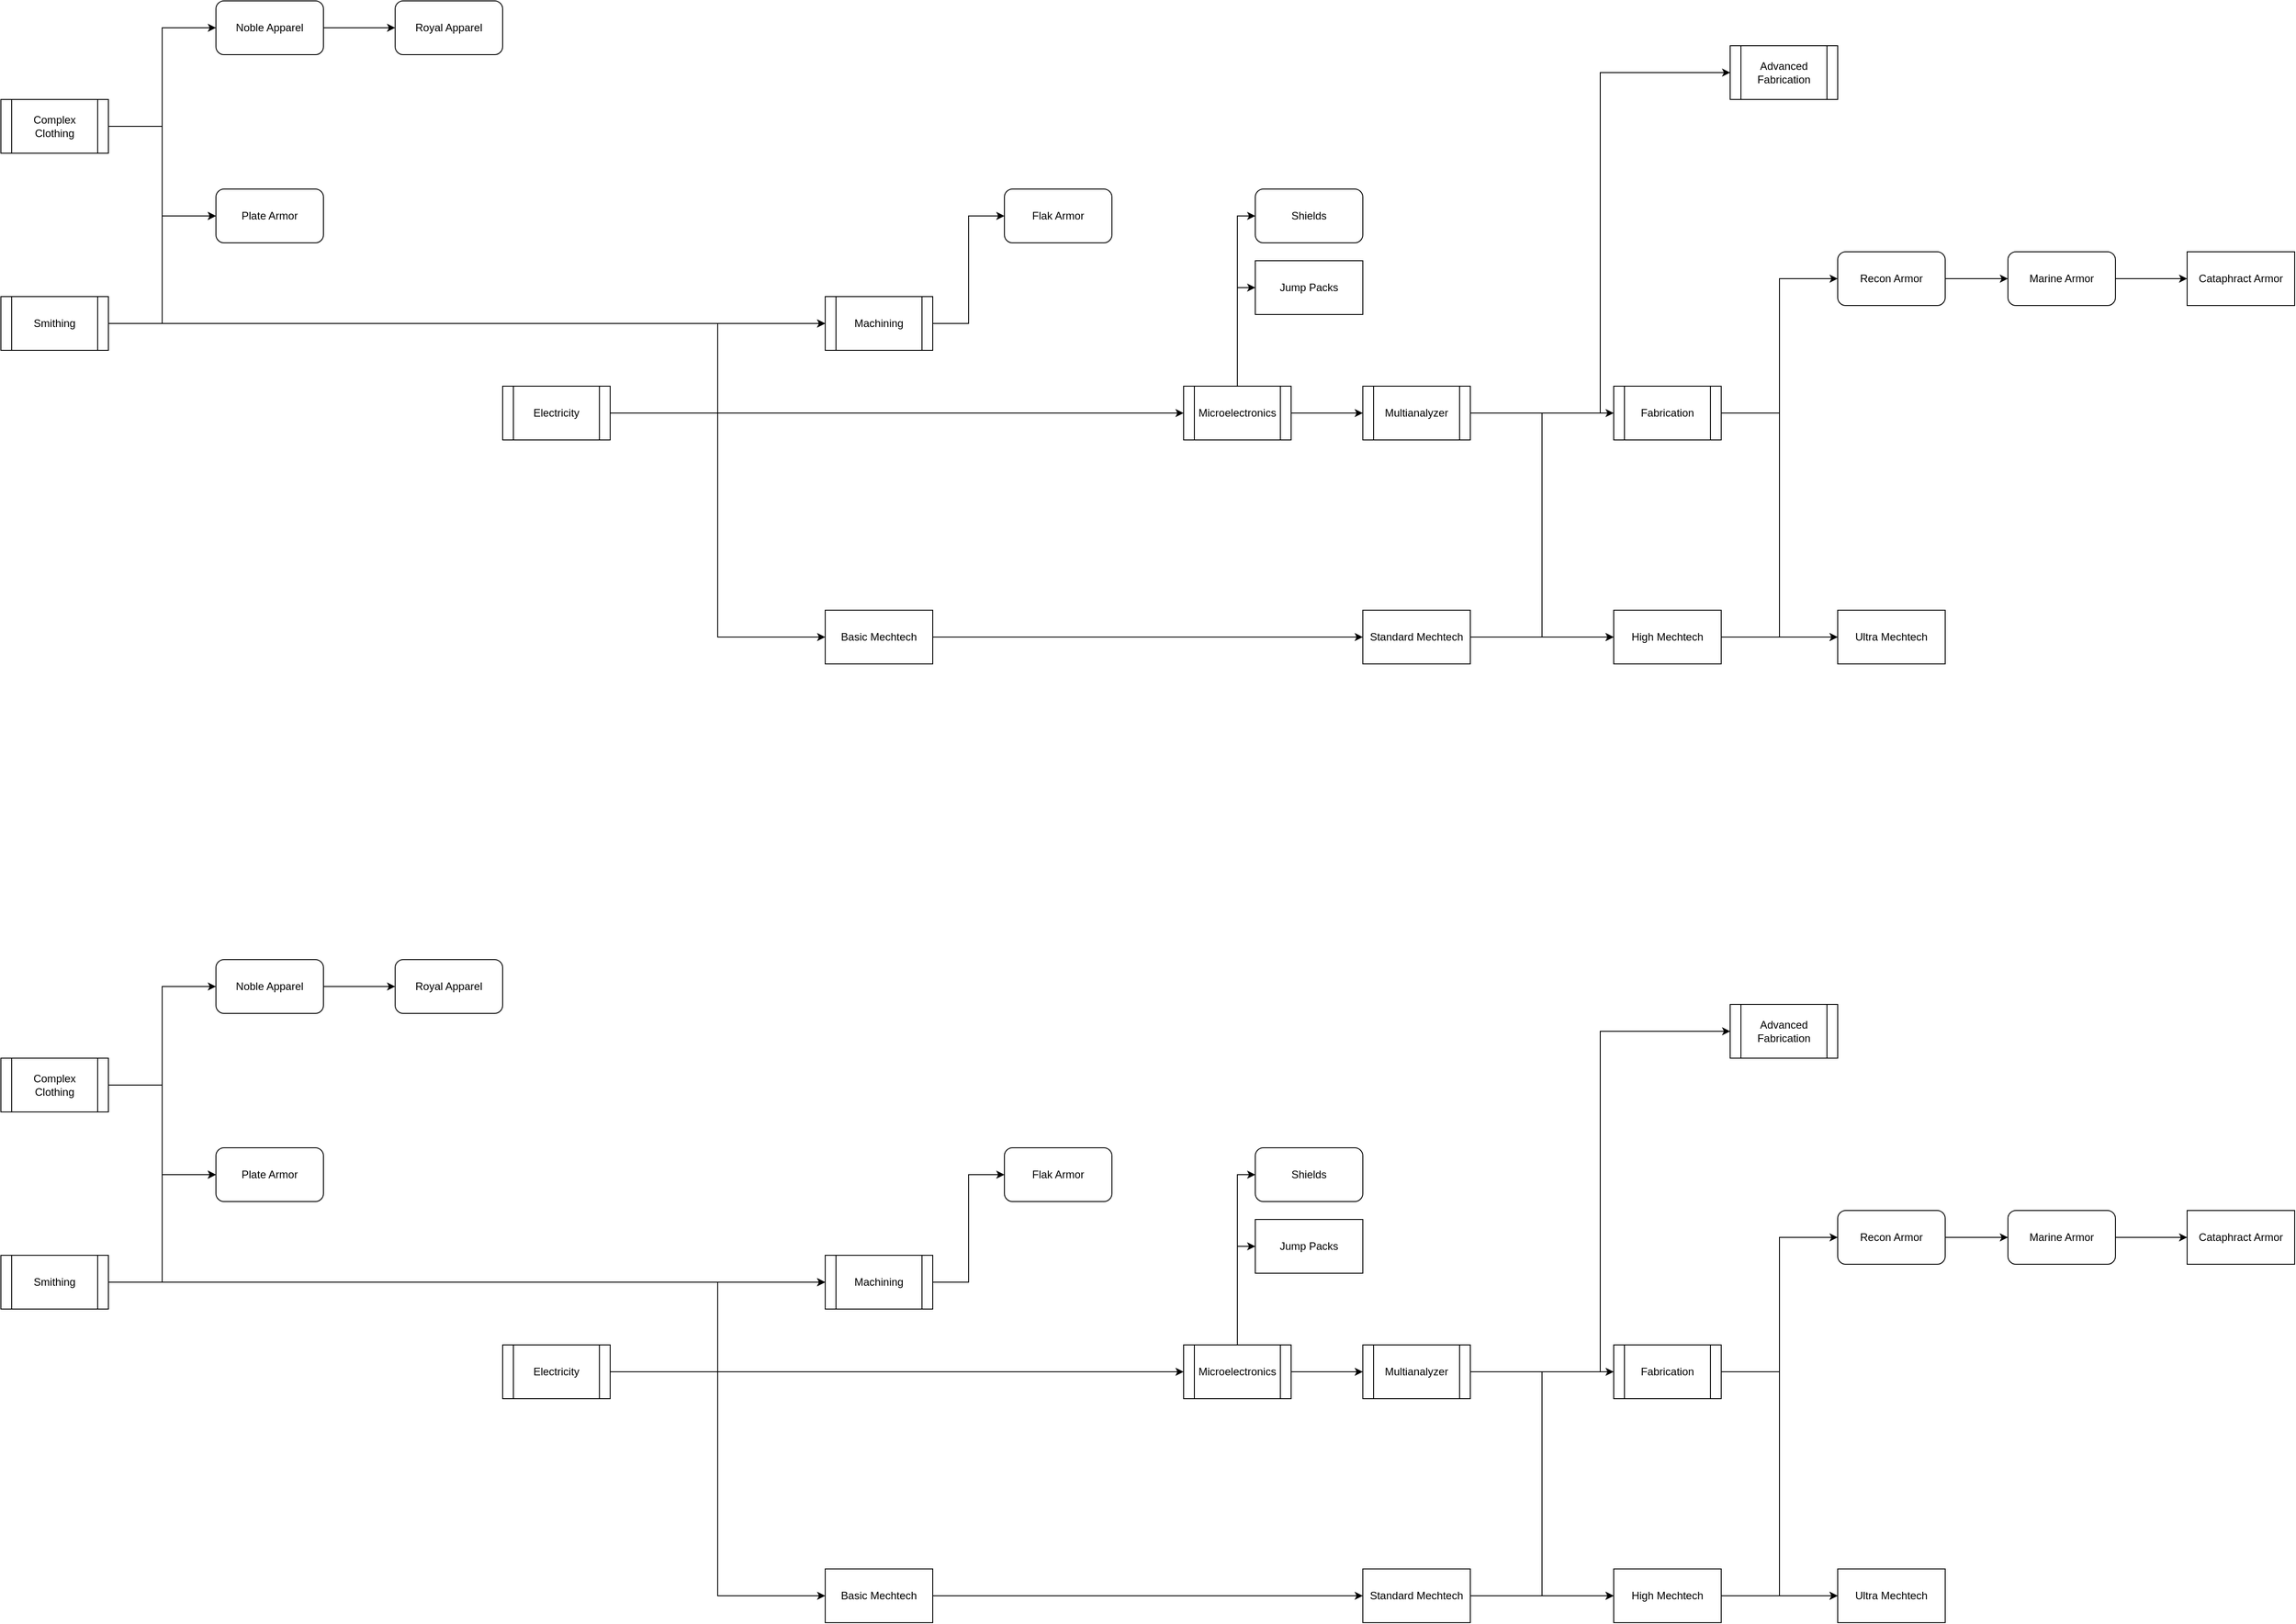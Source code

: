 <mxfile version="21.3.7" type="github">
  <diagram name="Page-1" id="KWzewiNtHVKbTdVzmJEv">
    <mxGraphModel dx="2168" dy="1237" grid="1" gridSize="10" guides="1" tooltips="1" connect="1" arrows="1" fold="1" page="1" pageScale="1" pageWidth="1100" pageHeight="850" math="0" shadow="0">
      <root>
        <mxCell id="0" />
        <mxCell id="1" parent="0" />
        <mxCell id="T8RAS-Kf2fngKEUCqmms-8" style="edgeStyle=orthogonalEdgeStyle;rounded=0;orthogonalLoop=1;jettySize=auto;html=1;exitX=1;exitY=0.5;exitDx=0;exitDy=0;entryX=0;entryY=0.5;entryDx=0;entryDy=0;" edge="1" parent="1" source="T8RAS-Kf2fngKEUCqmms-1" target="T8RAS-Kf2fngKEUCqmms-4">
          <mxGeometry relative="1" as="geometry" />
        </mxCell>
        <mxCell id="T8RAS-Kf2fngKEUCqmms-10" style="edgeStyle=orthogonalEdgeStyle;rounded=0;orthogonalLoop=1;jettySize=auto;html=1;exitX=1;exitY=0.5;exitDx=0;exitDy=0;entryX=0;entryY=0.5;entryDx=0;entryDy=0;" edge="1" parent="1" source="T8RAS-Kf2fngKEUCqmms-1" target="T8RAS-Kf2fngKEUCqmms-3">
          <mxGeometry relative="1" as="geometry" />
        </mxCell>
        <mxCell id="T8RAS-Kf2fngKEUCqmms-1" value="&lt;div&gt;Complex Clothing&lt;/div&gt;" style="shape=process;whiteSpace=wrap;html=1;backgroundOutline=1;" vertex="1" parent="1">
          <mxGeometry x="160" y="260" width="120" height="60" as="geometry" />
        </mxCell>
        <mxCell id="T8RAS-Kf2fngKEUCqmms-11" style="edgeStyle=orthogonalEdgeStyle;rounded=0;orthogonalLoop=1;jettySize=auto;html=1;exitX=1;exitY=0.5;exitDx=0;exitDy=0;entryX=0;entryY=0.5;entryDx=0;entryDy=0;" edge="1" parent="1" source="T8RAS-Kf2fngKEUCqmms-2" target="T8RAS-Kf2fngKEUCqmms-3">
          <mxGeometry relative="1" as="geometry" />
        </mxCell>
        <mxCell id="T8RAS-Kf2fngKEUCqmms-15" style="edgeStyle=orthogonalEdgeStyle;rounded=0;orthogonalLoop=1;jettySize=auto;html=1;exitX=1;exitY=0.5;exitDx=0;exitDy=0;entryX=0;entryY=0.5;entryDx=0;entryDy=0;" edge="1" parent="1" source="T8RAS-Kf2fngKEUCqmms-2" target="T8RAS-Kf2fngKEUCqmms-13">
          <mxGeometry relative="1" as="geometry" />
        </mxCell>
        <mxCell id="T8RAS-Kf2fngKEUCqmms-2" value="Smithing" style="shape=process;whiteSpace=wrap;html=1;backgroundOutline=1;" vertex="1" parent="1">
          <mxGeometry x="160" y="480" width="120" height="60" as="geometry" />
        </mxCell>
        <mxCell id="T8RAS-Kf2fngKEUCqmms-3" value="Plate Armor" style="rounded=1;whiteSpace=wrap;html=1;" vertex="1" parent="1">
          <mxGeometry x="400" y="360" width="120" height="60" as="geometry" />
        </mxCell>
        <mxCell id="T8RAS-Kf2fngKEUCqmms-9" style="edgeStyle=orthogonalEdgeStyle;rounded=0;orthogonalLoop=1;jettySize=auto;html=1;exitX=1;exitY=0.5;exitDx=0;exitDy=0;entryX=0;entryY=0.5;entryDx=0;entryDy=0;" edge="1" parent="1" source="T8RAS-Kf2fngKEUCqmms-4" target="T8RAS-Kf2fngKEUCqmms-5">
          <mxGeometry relative="1" as="geometry" />
        </mxCell>
        <mxCell id="T8RAS-Kf2fngKEUCqmms-4" value="&lt;div&gt;Noble Apparel&lt;/div&gt;" style="rounded=1;whiteSpace=wrap;html=1;" vertex="1" parent="1">
          <mxGeometry x="400" y="150" width="120" height="60" as="geometry" />
        </mxCell>
        <mxCell id="T8RAS-Kf2fngKEUCqmms-5" value="Royal Apparel" style="rounded=1;whiteSpace=wrap;html=1;" vertex="1" parent="1">
          <mxGeometry x="600" y="150" width="120" height="60" as="geometry" />
        </mxCell>
        <mxCell id="T8RAS-Kf2fngKEUCqmms-16" style="edgeStyle=orthogonalEdgeStyle;rounded=0;orthogonalLoop=1;jettySize=auto;html=1;exitX=1;exitY=0.5;exitDx=0;exitDy=0;entryX=0;entryY=0.5;entryDx=0;entryDy=0;" edge="1" parent="1" source="T8RAS-Kf2fngKEUCqmms-12" target="T8RAS-Kf2fngKEUCqmms-13">
          <mxGeometry relative="1" as="geometry">
            <mxPoint x="970" y="589.667" as="targetPoint" />
          </mxGeometry>
        </mxCell>
        <mxCell id="T8RAS-Kf2fngKEUCqmms-24" style="edgeStyle=orthogonalEdgeStyle;rounded=0;orthogonalLoop=1;jettySize=auto;html=1;exitX=1;exitY=0.5;exitDx=0;exitDy=0;entryX=0;entryY=0.5;entryDx=0;entryDy=0;" edge="1" parent="1" source="T8RAS-Kf2fngKEUCqmms-12" target="T8RAS-Kf2fngKEUCqmms-20">
          <mxGeometry relative="1" as="geometry" />
        </mxCell>
        <mxCell id="T8RAS-Kf2fngKEUCqmms-35" style="edgeStyle=orthogonalEdgeStyle;rounded=0;orthogonalLoop=1;jettySize=auto;html=1;exitX=1;exitY=0.5;exitDx=0;exitDy=0;entryX=0;entryY=0.5;entryDx=0;entryDy=0;" edge="1" parent="1" source="T8RAS-Kf2fngKEUCqmms-12" target="T8RAS-Kf2fngKEUCqmms-34">
          <mxGeometry relative="1" as="geometry" />
        </mxCell>
        <mxCell id="T8RAS-Kf2fngKEUCqmms-12" value="Electricity" style="shape=process;whiteSpace=wrap;html=1;backgroundOutline=1;" vertex="1" parent="1">
          <mxGeometry x="720" y="580" width="120" height="60" as="geometry" />
        </mxCell>
        <mxCell id="T8RAS-Kf2fngKEUCqmms-19" style="edgeStyle=orthogonalEdgeStyle;rounded=0;orthogonalLoop=1;jettySize=auto;html=1;exitX=1;exitY=0.5;exitDx=0;exitDy=0;entryX=0;entryY=0.5;entryDx=0;entryDy=0;" edge="1" parent="1" source="T8RAS-Kf2fngKEUCqmms-13" target="T8RAS-Kf2fngKEUCqmms-17">
          <mxGeometry relative="1" as="geometry" />
        </mxCell>
        <mxCell id="T8RAS-Kf2fngKEUCqmms-13" value="Machining" style="shape=process;whiteSpace=wrap;html=1;backgroundOutline=1;" vertex="1" parent="1">
          <mxGeometry x="1080" y="480" width="120" height="60" as="geometry" />
        </mxCell>
        <mxCell id="T8RAS-Kf2fngKEUCqmms-17" value="Flak Armor" style="rounded=1;whiteSpace=wrap;html=1;" vertex="1" parent="1">
          <mxGeometry x="1280" y="360" width="120" height="60" as="geometry" />
        </mxCell>
        <mxCell id="T8RAS-Kf2fngKEUCqmms-25" style="edgeStyle=orthogonalEdgeStyle;rounded=0;orthogonalLoop=1;jettySize=auto;html=1;exitX=1;exitY=0.5;exitDx=0;exitDy=0;entryX=0;entryY=0.5;entryDx=0;entryDy=0;" edge="1" parent="1" source="T8RAS-Kf2fngKEUCqmms-20" target="T8RAS-Kf2fngKEUCqmms-21">
          <mxGeometry relative="1" as="geometry" />
        </mxCell>
        <mxCell id="T8RAS-Kf2fngKEUCqmms-30" style="edgeStyle=orthogonalEdgeStyle;rounded=0;orthogonalLoop=1;jettySize=auto;html=1;exitX=0.5;exitY=0;exitDx=0;exitDy=0;entryX=0;entryY=0.5;entryDx=0;entryDy=0;" edge="1" parent="1" source="T8RAS-Kf2fngKEUCqmms-20" target="T8RAS-Kf2fngKEUCqmms-29">
          <mxGeometry relative="1" as="geometry" />
        </mxCell>
        <mxCell id="T8RAS-Kf2fngKEUCqmms-32" style="edgeStyle=orthogonalEdgeStyle;rounded=0;orthogonalLoop=1;jettySize=auto;html=1;exitX=0.5;exitY=0;exitDx=0;exitDy=0;entryX=0;entryY=0.5;entryDx=0;entryDy=0;" edge="1" parent="1" source="T8RAS-Kf2fngKEUCqmms-20" target="T8RAS-Kf2fngKEUCqmms-31">
          <mxGeometry relative="1" as="geometry" />
        </mxCell>
        <mxCell id="T8RAS-Kf2fngKEUCqmms-20" value="Microelectronics" style="shape=process;whiteSpace=wrap;html=1;backgroundOutline=1;" vertex="1" parent="1">
          <mxGeometry x="1480" y="580" width="120" height="60" as="geometry" />
        </mxCell>
        <mxCell id="T8RAS-Kf2fngKEUCqmms-26" style="edgeStyle=orthogonalEdgeStyle;rounded=0;orthogonalLoop=1;jettySize=auto;html=1;exitX=1;exitY=0.5;exitDx=0;exitDy=0;entryX=0;entryY=0.5;entryDx=0;entryDy=0;" edge="1" parent="1" source="T8RAS-Kf2fngKEUCqmms-21" target="T8RAS-Kf2fngKEUCqmms-22">
          <mxGeometry relative="1" as="geometry" />
        </mxCell>
        <mxCell id="T8RAS-Kf2fngKEUCqmms-28" style="edgeStyle=orthogonalEdgeStyle;rounded=0;orthogonalLoop=1;jettySize=auto;html=1;exitX=1;exitY=0.5;exitDx=0;exitDy=0;entryX=0;entryY=0.5;entryDx=0;entryDy=0;" edge="1" parent="1" source="T8RAS-Kf2fngKEUCqmms-21" target="T8RAS-Kf2fngKEUCqmms-27">
          <mxGeometry relative="1" as="geometry" />
        </mxCell>
        <mxCell id="T8RAS-Kf2fngKEUCqmms-42" style="edgeStyle=orthogonalEdgeStyle;rounded=0;orthogonalLoop=1;jettySize=auto;html=1;exitX=1;exitY=0.5;exitDx=0;exitDy=0;entryX=0;entryY=0.5;entryDx=0;entryDy=0;" edge="1" parent="1" source="T8RAS-Kf2fngKEUCqmms-21" target="T8RAS-Kf2fngKEUCqmms-38">
          <mxGeometry relative="1" as="geometry" />
        </mxCell>
        <mxCell id="T8RAS-Kf2fngKEUCqmms-21" value="Multianalyzer" style="shape=process;whiteSpace=wrap;html=1;backgroundOutline=1;" vertex="1" parent="1">
          <mxGeometry x="1680" y="580" width="120" height="60" as="geometry" />
        </mxCell>
        <mxCell id="T8RAS-Kf2fngKEUCqmms-43" style="edgeStyle=orthogonalEdgeStyle;rounded=0;orthogonalLoop=1;jettySize=auto;html=1;exitX=1;exitY=0.5;exitDx=0;exitDy=0;entryX=0;entryY=0.5;entryDx=0;entryDy=0;" edge="1" parent="1" source="T8RAS-Kf2fngKEUCqmms-22" target="T8RAS-Kf2fngKEUCqmms-39">
          <mxGeometry relative="1" as="geometry" />
        </mxCell>
        <mxCell id="T8RAS-Kf2fngKEUCqmms-47" style="edgeStyle=orthogonalEdgeStyle;rounded=0;orthogonalLoop=1;jettySize=auto;html=1;exitX=1;exitY=0.5;exitDx=0;exitDy=0;entryX=0;entryY=0.5;entryDx=0;entryDy=0;" edge="1" parent="1" source="T8RAS-Kf2fngKEUCqmms-22" target="T8RAS-Kf2fngKEUCqmms-44">
          <mxGeometry relative="1" as="geometry" />
        </mxCell>
        <mxCell id="T8RAS-Kf2fngKEUCqmms-22" value="Fabrication" style="shape=process;whiteSpace=wrap;html=1;backgroundOutline=1;" vertex="1" parent="1">
          <mxGeometry x="1960" y="580" width="120" height="60" as="geometry" />
        </mxCell>
        <mxCell id="T8RAS-Kf2fngKEUCqmms-27" value="&lt;div&gt;Advanced Fabrication&lt;/div&gt;" style="shape=process;whiteSpace=wrap;html=1;backgroundOutline=1;" vertex="1" parent="1">
          <mxGeometry x="2090" y="200" width="120" height="60" as="geometry" />
        </mxCell>
        <mxCell id="T8RAS-Kf2fngKEUCqmms-29" value="&lt;div&gt;Shields&lt;/div&gt;" style="rounded=1;whiteSpace=wrap;html=1;" vertex="1" parent="1">
          <mxGeometry x="1560" y="360" width="120" height="60" as="geometry" />
        </mxCell>
        <mxCell id="T8RAS-Kf2fngKEUCqmms-31" value="Jump Packs" style="rounded=0;whiteSpace=wrap;html=1;" vertex="1" parent="1">
          <mxGeometry x="1560" y="440" width="120" height="60" as="geometry" />
        </mxCell>
        <mxCell id="T8RAS-Kf2fngKEUCqmms-40" style="edgeStyle=orthogonalEdgeStyle;rounded=0;orthogonalLoop=1;jettySize=auto;html=1;exitX=1;exitY=0.5;exitDx=0;exitDy=0;entryX=0;entryY=0.5;entryDx=0;entryDy=0;" edge="1" parent="1" source="T8RAS-Kf2fngKEUCqmms-33" target="T8RAS-Kf2fngKEUCqmms-38">
          <mxGeometry relative="1" as="geometry" />
        </mxCell>
        <mxCell id="T8RAS-Kf2fngKEUCqmms-33" value="Standard Mechtech" style="rounded=0;whiteSpace=wrap;html=1;" vertex="1" parent="1">
          <mxGeometry x="1680" y="830" width="120" height="60" as="geometry" />
        </mxCell>
        <mxCell id="T8RAS-Kf2fngKEUCqmms-36" style="edgeStyle=orthogonalEdgeStyle;rounded=0;orthogonalLoop=1;jettySize=auto;html=1;exitX=1;exitY=0.5;exitDx=0;exitDy=0;" edge="1" parent="1" source="T8RAS-Kf2fngKEUCqmms-34" target="T8RAS-Kf2fngKEUCqmms-33">
          <mxGeometry relative="1" as="geometry" />
        </mxCell>
        <mxCell id="T8RAS-Kf2fngKEUCqmms-34" value="Basic Mechtech" style="rounded=0;whiteSpace=wrap;html=1;" vertex="1" parent="1">
          <mxGeometry x="1080" y="830" width="120" height="60" as="geometry" />
        </mxCell>
        <mxCell id="T8RAS-Kf2fngKEUCqmms-41" style="edgeStyle=orthogonalEdgeStyle;rounded=0;orthogonalLoop=1;jettySize=auto;html=1;exitX=1;exitY=0.5;exitDx=0;exitDy=0;entryX=0;entryY=0.5;entryDx=0;entryDy=0;" edge="1" parent="1" source="T8RAS-Kf2fngKEUCqmms-38" target="T8RAS-Kf2fngKEUCqmms-39">
          <mxGeometry relative="1" as="geometry" />
        </mxCell>
        <mxCell id="T8RAS-Kf2fngKEUCqmms-38" value="High Mechtech" style="rounded=0;whiteSpace=wrap;html=1;" vertex="1" parent="1">
          <mxGeometry x="1960" y="830" width="120" height="60" as="geometry" />
        </mxCell>
        <mxCell id="T8RAS-Kf2fngKEUCqmms-39" value="Ultra Mechtech" style="rounded=0;whiteSpace=wrap;html=1;" vertex="1" parent="1">
          <mxGeometry x="2210" y="830" width="120" height="60" as="geometry" />
        </mxCell>
        <mxCell id="T8RAS-Kf2fngKEUCqmms-48" style="edgeStyle=orthogonalEdgeStyle;rounded=0;orthogonalLoop=1;jettySize=auto;html=1;exitX=1;exitY=0.5;exitDx=0;exitDy=0;entryX=0;entryY=0.5;entryDx=0;entryDy=0;" edge="1" parent="1" source="T8RAS-Kf2fngKEUCqmms-44" target="T8RAS-Kf2fngKEUCqmms-45">
          <mxGeometry relative="1" as="geometry" />
        </mxCell>
        <mxCell id="T8RAS-Kf2fngKEUCqmms-44" value="Recon Armor" style="rounded=1;whiteSpace=wrap;html=1;" vertex="1" parent="1">
          <mxGeometry x="2210" y="430" width="120" height="60" as="geometry" />
        </mxCell>
        <mxCell id="T8RAS-Kf2fngKEUCqmms-49" style="edgeStyle=orthogonalEdgeStyle;rounded=0;orthogonalLoop=1;jettySize=auto;html=1;exitX=1;exitY=0.5;exitDx=0;exitDy=0;entryX=0;entryY=0.5;entryDx=0;entryDy=0;" edge="1" parent="1" source="T8RAS-Kf2fngKEUCqmms-45" target="T8RAS-Kf2fngKEUCqmms-46">
          <mxGeometry relative="1" as="geometry" />
        </mxCell>
        <mxCell id="T8RAS-Kf2fngKEUCqmms-45" value="Marine Armor" style="rounded=1;whiteSpace=wrap;html=1;" vertex="1" parent="1">
          <mxGeometry x="2400" y="430" width="120" height="60" as="geometry" />
        </mxCell>
        <mxCell id="T8RAS-Kf2fngKEUCqmms-46" value="Cataphract Armor" style="rounded=0;whiteSpace=wrap;html=1;" vertex="1" parent="1">
          <mxGeometry x="2600" y="430" width="120" height="60" as="geometry" />
        </mxCell>
        <mxCell id="T8RAS-Kf2fngKEUCqmms-55" style="edgeStyle=orthogonalEdgeStyle;rounded=0;orthogonalLoop=1;jettySize=auto;html=1;exitX=1;exitY=0.5;exitDx=0;exitDy=0;entryX=0;entryY=0.5;entryDx=0;entryDy=0;" edge="1" parent="1" source="T8RAS-Kf2fngKEUCqmms-57" target="T8RAS-Kf2fngKEUCqmms-63">
          <mxGeometry relative="1" as="geometry" />
        </mxCell>
        <mxCell id="T8RAS-Kf2fngKEUCqmms-56" style="edgeStyle=orthogonalEdgeStyle;rounded=0;orthogonalLoop=1;jettySize=auto;html=1;exitX=1;exitY=0.5;exitDx=0;exitDy=0;entryX=0;entryY=0.5;entryDx=0;entryDy=0;" edge="1" parent="1" source="T8RAS-Kf2fngKEUCqmms-57" target="T8RAS-Kf2fngKEUCqmms-61">
          <mxGeometry relative="1" as="geometry" />
        </mxCell>
        <mxCell id="T8RAS-Kf2fngKEUCqmms-57" value="&lt;div&gt;Complex Clothing&lt;/div&gt;" style="shape=process;whiteSpace=wrap;html=1;backgroundOutline=1;" vertex="1" parent="1">
          <mxGeometry x="160" y="1330" width="120" height="60" as="geometry" />
        </mxCell>
        <mxCell id="T8RAS-Kf2fngKEUCqmms-58" style="edgeStyle=orthogonalEdgeStyle;rounded=0;orthogonalLoop=1;jettySize=auto;html=1;exitX=1;exitY=0.5;exitDx=0;exitDy=0;entryX=0;entryY=0.5;entryDx=0;entryDy=0;" edge="1" parent="1" source="T8RAS-Kf2fngKEUCqmms-60" target="T8RAS-Kf2fngKEUCqmms-61">
          <mxGeometry relative="1" as="geometry" />
        </mxCell>
        <mxCell id="T8RAS-Kf2fngKEUCqmms-59" style="edgeStyle=orthogonalEdgeStyle;rounded=0;orthogonalLoop=1;jettySize=auto;html=1;exitX=1;exitY=0.5;exitDx=0;exitDy=0;entryX=0;entryY=0.5;entryDx=0;entryDy=0;" edge="1" parent="1" source="T8RAS-Kf2fngKEUCqmms-60" target="T8RAS-Kf2fngKEUCqmms-70">
          <mxGeometry relative="1" as="geometry" />
        </mxCell>
        <mxCell id="T8RAS-Kf2fngKEUCqmms-60" value="Smithing" style="shape=process;whiteSpace=wrap;html=1;backgroundOutline=1;" vertex="1" parent="1">
          <mxGeometry x="160" y="1550" width="120" height="60" as="geometry" />
        </mxCell>
        <mxCell id="T8RAS-Kf2fngKEUCqmms-61" value="Plate Armor" style="rounded=1;whiteSpace=wrap;html=1;" vertex="1" parent="1">
          <mxGeometry x="400" y="1430" width="120" height="60" as="geometry" />
        </mxCell>
        <mxCell id="T8RAS-Kf2fngKEUCqmms-62" style="edgeStyle=orthogonalEdgeStyle;rounded=0;orthogonalLoop=1;jettySize=auto;html=1;exitX=1;exitY=0.5;exitDx=0;exitDy=0;entryX=0;entryY=0.5;entryDx=0;entryDy=0;" edge="1" parent="1" source="T8RAS-Kf2fngKEUCqmms-63" target="T8RAS-Kf2fngKEUCqmms-64">
          <mxGeometry relative="1" as="geometry" />
        </mxCell>
        <mxCell id="T8RAS-Kf2fngKEUCqmms-63" value="&lt;div&gt;Noble Apparel&lt;/div&gt;" style="rounded=1;whiteSpace=wrap;html=1;" vertex="1" parent="1">
          <mxGeometry x="400" y="1220" width="120" height="60" as="geometry" />
        </mxCell>
        <mxCell id="T8RAS-Kf2fngKEUCqmms-64" value="Royal Apparel" style="rounded=1;whiteSpace=wrap;html=1;" vertex="1" parent="1">
          <mxGeometry x="600" y="1220" width="120" height="60" as="geometry" />
        </mxCell>
        <mxCell id="T8RAS-Kf2fngKEUCqmms-65" style="edgeStyle=orthogonalEdgeStyle;rounded=0;orthogonalLoop=1;jettySize=auto;html=1;exitX=1;exitY=0.5;exitDx=0;exitDy=0;entryX=0;entryY=0.5;entryDx=0;entryDy=0;" edge="1" parent="1" source="T8RAS-Kf2fngKEUCqmms-68" target="T8RAS-Kf2fngKEUCqmms-70">
          <mxGeometry relative="1" as="geometry">
            <mxPoint x="970" y="1659.667" as="targetPoint" />
          </mxGeometry>
        </mxCell>
        <mxCell id="T8RAS-Kf2fngKEUCqmms-66" style="edgeStyle=orthogonalEdgeStyle;rounded=0;orthogonalLoop=1;jettySize=auto;html=1;exitX=1;exitY=0.5;exitDx=0;exitDy=0;entryX=0;entryY=0.5;entryDx=0;entryDy=0;" edge="1" parent="1" source="T8RAS-Kf2fngKEUCqmms-68" target="T8RAS-Kf2fngKEUCqmms-75">
          <mxGeometry relative="1" as="geometry" />
        </mxCell>
        <mxCell id="T8RAS-Kf2fngKEUCqmms-67" style="edgeStyle=orthogonalEdgeStyle;rounded=0;orthogonalLoop=1;jettySize=auto;html=1;exitX=1;exitY=0.5;exitDx=0;exitDy=0;entryX=0;entryY=0.5;entryDx=0;entryDy=0;" edge="1" parent="1" source="T8RAS-Kf2fngKEUCqmms-68" target="T8RAS-Kf2fngKEUCqmms-89">
          <mxGeometry relative="1" as="geometry" />
        </mxCell>
        <mxCell id="T8RAS-Kf2fngKEUCqmms-68" value="Electricity" style="shape=process;whiteSpace=wrap;html=1;backgroundOutline=1;" vertex="1" parent="1">
          <mxGeometry x="720" y="1650" width="120" height="60" as="geometry" />
        </mxCell>
        <mxCell id="T8RAS-Kf2fngKEUCqmms-69" style="edgeStyle=orthogonalEdgeStyle;rounded=0;orthogonalLoop=1;jettySize=auto;html=1;exitX=1;exitY=0.5;exitDx=0;exitDy=0;entryX=0;entryY=0.5;entryDx=0;entryDy=0;" edge="1" parent="1" source="T8RAS-Kf2fngKEUCqmms-70" target="T8RAS-Kf2fngKEUCqmms-71">
          <mxGeometry relative="1" as="geometry" />
        </mxCell>
        <mxCell id="T8RAS-Kf2fngKEUCqmms-70" value="Machining" style="shape=process;whiteSpace=wrap;html=1;backgroundOutline=1;" vertex="1" parent="1">
          <mxGeometry x="1080" y="1550" width="120" height="60" as="geometry" />
        </mxCell>
        <mxCell id="T8RAS-Kf2fngKEUCqmms-71" value="Flak Armor" style="rounded=1;whiteSpace=wrap;html=1;" vertex="1" parent="1">
          <mxGeometry x="1280" y="1430" width="120" height="60" as="geometry" />
        </mxCell>
        <mxCell id="T8RAS-Kf2fngKEUCqmms-72" style="edgeStyle=orthogonalEdgeStyle;rounded=0;orthogonalLoop=1;jettySize=auto;html=1;exitX=1;exitY=0.5;exitDx=0;exitDy=0;entryX=0;entryY=0.5;entryDx=0;entryDy=0;" edge="1" parent="1" source="T8RAS-Kf2fngKEUCqmms-75" target="T8RAS-Kf2fngKEUCqmms-79">
          <mxGeometry relative="1" as="geometry" />
        </mxCell>
        <mxCell id="T8RAS-Kf2fngKEUCqmms-73" style="edgeStyle=orthogonalEdgeStyle;rounded=0;orthogonalLoop=1;jettySize=auto;html=1;exitX=0.5;exitY=0;exitDx=0;exitDy=0;entryX=0;entryY=0.5;entryDx=0;entryDy=0;" edge="1" parent="1" source="T8RAS-Kf2fngKEUCqmms-75" target="T8RAS-Kf2fngKEUCqmms-84">
          <mxGeometry relative="1" as="geometry" />
        </mxCell>
        <mxCell id="T8RAS-Kf2fngKEUCqmms-74" style="edgeStyle=orthogonalEdgeStyle;rounded=0;orthogonalLoop=1;jettySize=auto;html=1;exitX=0.5;exitY=0;exitDx=0;exitDy=0;entryX=0;entryY=0.5;entryDx=0;entryDy=0;" edge="1" parent="1" source="T8RAS-Kf2fngKEUCqmms-75" target="T8RAS-Kf2fngKEUCqmms-85">
          <mxGeometry relative="1" as="geometry" />
        </mxCell>
        <mxCell id="T8RAS-Kf2fngKEUCqmms-75" value="Microelectronics" style="shape=process;whiteSpace=wrap;html=1;backgroundOutline=1;" vertex="1" parent="1">
          <mxGeometry x="1480" y="1650" width="120" height="60" as="geometry" />
        </mxCell>
        <mxCell id="T8RAS-Kf2fngKEUCqmms-76" style="edgeStyle=orthogonalEdgeStyle;rounded=0;orthogonalLoop=1;jettySize=auto;html=1;exitX=1;exitY=0.5;exitDx=0;exitDy=0;entryX=0;entryY=0.5;entryDx=0;entryDy=0;" edge="1" parent="1" source="T8RAS-Kf2fngKEUCqmms-79" target="T8RAS-Kf2fngKEUCqmms-82">
          <mxGeometry relative="1" as="geometry" />
        </mxCell>
        <mxCell id="T8RAS-Kf2fngKEUCqmms-77" style="edgeStyle=orthogonalEdgeStyle;rounded=0;orthogonalLoop=1;jettySize=auto;html=1;exitX=1;exitY=0.5;exitDx=0;exitDy=0;entryX=0;entryY=0.5;entryDx=0;entryDy=0;" edge="1" parent="1" source="T8RAS-Kf2fngKEUCqmms-79" target="T8RAS-Kf2fngKEUCqmms-83">
          <mxGeometry relative="1" as="geometry" />
        </mxCell>
        <mxCell id="T8RAS-Kf2fngKEUCqmms-78" style="edgeStyle=orthogonalEdgeStyle;rounded=0;orthogonalLoop=1;jettySize=auto;html=1;exitX=1;exitY=0.5;exitDx=0;exitDy=0;entryX=0;entryY=0.5;entryDx=0;entryDy=0;" edge="1" parent="1" source="T8RAS-Kf2fngKEUCqmms-79" target="T8RAS-Kf2fngKEUCqmms-91">
          <mxGeometry relative="1" as="geometry" />
        </mxCell>
        <mxCell id="T8RAS-Kf2fngKEUCqmms-79" value="Multianalyzer" style="shape=process;whiteSpace=wrap;html=1;backgroundOutline=1;" vertex="1" parent="1">
          <mxGeometry x="1680" y="1650" width="120" height="60" as="geometry" />
        </mxCell>
        <mxCell id="T8RAS-Kf2fngKEUCqmms-80" style="edgeStyle=orthogonalEdgeStyle;rounded=0;orthogonalLoop=1;jettySize=auto;html=1;exitX=1;exitY=0.5;exitDx=0;exitDy=0;entryX=0;entryY=0.5;entryDx=0;entryDy=0;" edge="1" parent="1" source="T8RAS-Kf2fngKEUCqmms-82" target="T8RAS-Kf2fngKEUCqmms-92">
          <mxGeometry relative="1" as="geometry" />
        </mxCell>
        <mxCell id="T8RAS-Kf2fngKEUCqmms-81" style="edgeStyle=orthogonalEdgeStyle;rounded=0;orthogonalLoop=1;jettySize=auto;html=1;exitX=1;exitY=0.5;exitDx=0;exitDy=0;entryX=0;entryY=0.5;entryDx=0;entryDy=0;" edge="1" parent="1" source="T8RAS-Kf2fngKEUCqmms-82" target="T8RAS-Kf2fngKEUCqmms-94">
          <mxGeometry relative="1" as="geometry" />
        </mxCell>
        <mxCell id="T8RAS-Kf2fngKEUCqmms-82" value="Fabrication" style="shape=process;whiteSpace=wrap;html=1;backgroundOutline=1;" vertex="1" parent="1">
          <mxGeometry x="1960" y="1650" width="120" height="60" as="geometry" />
        </mxCell>
        <mxCell id="T8RAS-Kf2fngKEUCqmms-83" value="&lt;div&gt;Advanced Fabrication&lt;/div&gt;" style="shape=process;whiteSpace=wrap;html=1;backgroundOutline=1;" vertex="1" parent="1">
          <mxGeometry x="2090" y="1270" width="120" height="60" as="geometry" />
        </mxCell>
        <mxCell id="T8RAS-Kf2fngKEUCqmms-84" value="&lt;div&gt;Shields&lt;/div&gt;" style="rounded=1;whiteSpace=wrap;html=1;" vertex="1" parent="1">
          <mxGeometry x="1560" y="1430" width="120" height="60" as="geometry" />
        </mxCell>
        <mxCell id="T8RAS-Kf2fngKEUCqmms-85" value="Jump Packs" style="rounded=0;whiteSpace=wrap;html=1;" vertex="1" parent="1">
          <mxGeometry x="1560" y="1510" width="120" height="60" as="geometry" />
        </mxCell>
        <mxCell id="T8RAS-Kf2fngKEUCqmms-86" style="edgeStyle=orthogonalEdgeStyle;rounded=0;orthogonalLoop=1;jettySize=auto;html=1;exitX=1;exitY=0.5;exitDx=0;exitDy=0;entryX=0;entryY=0.5;entryDx=0;entryDy=0;" edge="1" parent="1" source="T8RAS-Kf2fngKEUCqmms-87" target="T8RAS-Kf2fngKEUCqmms-91">
          <mxGeometry relative="1" as="geometry" />
        </mxCell>
        <mxCell id="T8RAS-Kf2fngKEUCqmms-87" value="Standard Mechtech" style="rounded=0;whiteSpace=wrap;html=1;" vertex="1" parent="1">
          <mxGeometry x="1680" y="1900" width="120" height="60" as="geometry" />
        </mxCell>
        <mxCell id="T8RAS-Kf2fngKEUCqmms-88" style="edgeStyle=orthogonalEdgeStyle;rounded=0;orthogonalLoop=1;jettySize=auto;html=1;exitX=1;exitY=0.5;exitDx=0;exitDy=0;" edge="1" parent="1" source="T8RAS-Kf2fngKEUCqmms-89" target="T8RAS-Kf2fngKEUCqmms-87">
          <mxGeometry relative="1" as="geometry" />
        </mxCell>
        <mxCell id="T8RAS-Kf2fngKEUCqmms-89" value="Basic Mechtech" style="rounded=0;whiteSpace=wrap;html=1;" vertex="1" parent="1">
          <mxGeometry x="1080" y="1900" width="120" height="60" as="geometry" />
        </mxCell>
        <mxCell id="T8RAS-Kf2fngKEUCqmms-90" style="edgeStyle=orthogonalEdgeStyle;rounded=0;orthogonalLoop=1;jettySize=auto;html=1;exitX=1;exitY=0.5;exitDx=0;exitDy=0;entryX=0;entryY=0.5;entryDx=0;entryDy=0;" edge="1" parent="1" source="T8RAS-Kf2fngKEUCqmms-91" target="T8RAS-Kf2fngKEUCqmms-92">
          <mxGeometry relative="1" as="geometry" />
        </mxCell>
        <mxCell id="T8RAS-Kf2fngKEUCqmms-91" value="High Mechtech" style="rounded=0;whiteSpace=wrap;html=1;" vertex="1" parent="1">
          <mxGeometry x="1960" y="1900" width="120" height="60" as="geometry" />
        </mxCell>
        <mxCell id="T8RAS-Kf2fngKEUCqmms-92" value="Ultra Mechtech" style="rounded=0;whiteSpace=wrap;html=1;" vertex="1" parent="1">
          <mxGeometry x="2210" y="1900" width="120" height="60" as="geometry" />
        </mxCell>
        <mxCell id="T8RAS-Kf2fngKEUCqmms-93" style="edgeStyle=orthogonalEdgeStyle;rounded=0;orthogonalLoop=1;jettySize=auto;html=1;exitX=1;exitY=0.5;exitDx=0;exitDy=0;entryX=0;entryY=0.5;entryDx=0;entryDy=0;" edge="1" parent="1" source="T8RAS-Kf2fngKEUCqmms-94" target="T8RAS-Kf2fngKEUCqmms-96">
          <mxGeometry relative="1" as="geometry" />
        </mxCell>
        <mxCell id="T8RAS-Kf2fngKEUCqmms-94" value="Recon Armor" style="rounded=1;whiteSpace=wrap;html=1;" vertex="1" parent="1">
          <mxGeometry x="2210" y="1500" width="120" height="60" as="geometry" />
        </mxCell>
        <mxCell id="T8RAS-Kf2fngKEUCqmms-95" style="edgeStyle=orthogonalEdgeStyle;rounded=0;orthogonalLoop=1;jettySize=auto;html=1;exitX=1;exitY=0.5;exitDx=0;exitDy=0;entryX=0;entryY=0.5;entryDx=0;entryDy=0;" edge="1" parent="1" source="T8RAS-Kf2fngKEUCqmms-96" target="T8RAS-Kf2fngKEUCqmms-97">
          <mxGeometry relative="1" as="geometry" />
        </mxCell>
        <mxCell id="T8RAS-Kf2fngKEUCqmms-96" value="Marine Armor" style="rounded=1;whiteSpace=wrap;html=1;" vertex="1" parent="1">
          <mxGeometry x="2400" y="1500" width="120" height="60" as="geometry" />
        </mxCell>
        <mxCell id="T8RAS-Kf2fngKEUCqmms-97" value="Cataphract Armor" style="rounded=0;whiteSpace=wrap;html=1;" vertex="1" parent="1">
          <mxGeometry x="2600" y="1500" width="120" height="60" as="geometry" />
        </mxCell>
      </root>
    </mxGraphModel>
  </diagram>
</mxfile>
